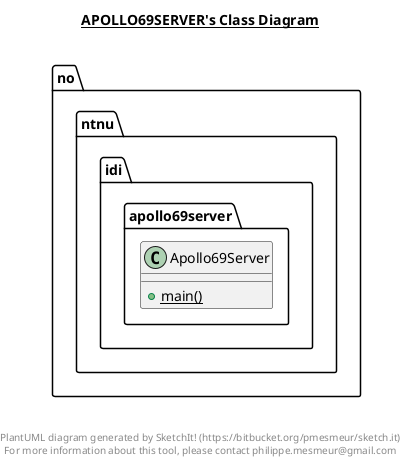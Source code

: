 @startuml

title __APOLLO69SERVER's Class Diagram__\n

  namespace no.ntnu.idi.apollo69server {
    class no.ntnu.idi.apollo69server.Apollo69Server {
        {static} + main()
    }
  }
  



right footer


PlantUML diagram generated by SketchIt! (https://bitbucket.org/pmesmeur/sketch.it)
For more information about this tool, please contact philippe.mesmeur@gmail.com
endfooter

@enduml
